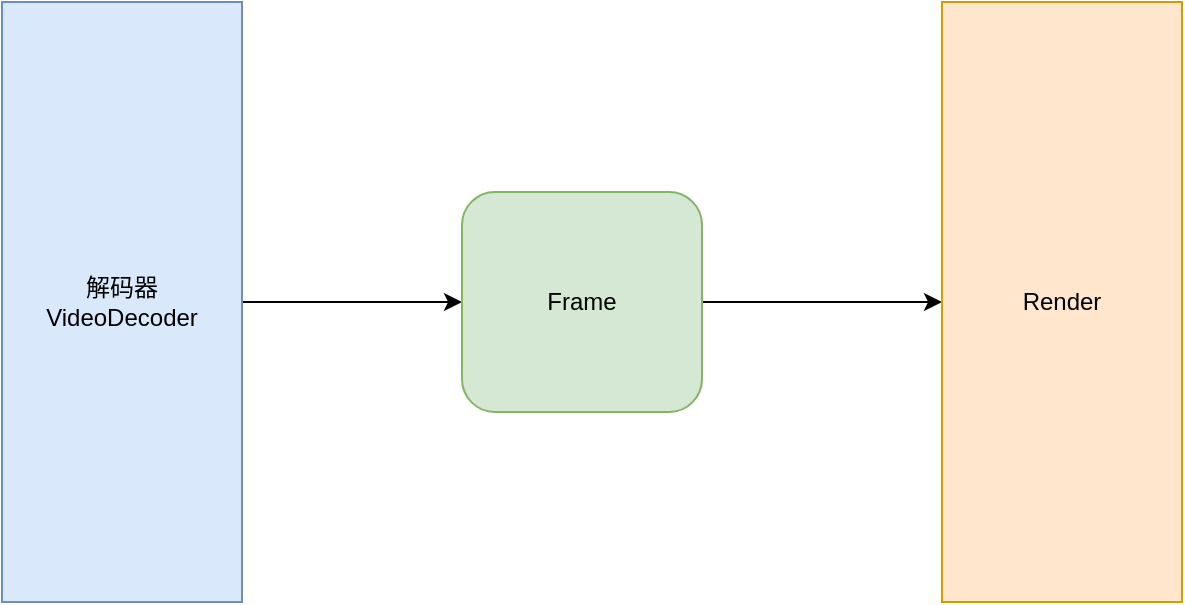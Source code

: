 <mxfile version="23.1.2" type="github">
  <diagram name="Page-1" id="MlDlxrWb5CEqYmZRVi0R">
    <mxGraphModel dx="2074" dy="1106" grid="1" gridSize="10" guides="1" tooltips="1" connect="1" arrows="1" fold="1" page="1" pageScale="1" pageWidth="850" pageHeight="1100" math="0" shadow="0">
      <root>
        <mxCell id="0" />
        <mxCell id="1" parent="0" />
        <mxCell id="oQyc2kmPpZnd0EM6YDhd-1" style="edgeStyle=orthogonalEdgeStyle;rounded=0;orthogonalLoop=1;jettySize=auto;html=1;exitX=1;exitY=0.5;exitDx=0;exitDy=0;entryX=0;entryY=0.5;entryDx=0;entryDy=0;" edge="1" parent="1" source="oQyc2kmPpZnd0EM6YDhd-5" target="oQyc2kmPpZnd0EM6YDhd-2">
          <mxGeometry relative="1" as="geometry">
            <mxPoint x="470" y="320" as="sourcePoint" />
          </mxGeometry>
        </mxCell>
        <mxCell id="oQyc2kmPpZnd0EM6YDhd-2" value="Render" style="rounded=0;whiteSpace=wrap;html=1;fillColor=#ffe6cc;strokeColor=#d79b00;" vertex="1" parent="1">
          <mxGeometry x="570" y="170" width="120" height="300" as="geometry" />
        </mxCell>
        <mxCell id="oQyc2kmPpZnd0EM6YDhd-3" style="edgeStyle=orthogonalEdgeStyle;rounded=0;orthogonalLoop=1;jettySize=auto;html=1;exitX=1;exitY=0.5;exitDx=0;exitDy=0;entryX=0;entryY=0.5;entryDx=0;entryDy=0;" edge="1" parent="1" source="oQyc2kmPpZnd0EM6YDhd-4" target="oQyc2kmPpZnd0EM6YDhd-5">
          <mxGeometry relative="1" as="geometry" />
        </mxCell>
        <mxCell id="oQyc2kmPpZnd0EM6YDhd-4" value="解码器&lt;br&gt;VideoDecoder" style="rounded=0;whiteSpace=wrap;html=1;fillColor=#dae8fc;strokeColor=#6c8ebf;" vertex="1" parent="1">
          <mxGeometry x="100" y="170" width="120" height="300" as="geometry" />
        </mxCell>
        <mxCell id="oQyc2kmPpZnd0EM6YDhd-5" value="Frame" style="rounded=1;whiteSpace=wrap;html=1;fillColor=#d5e8d4;strokeColor=#82b366;" vertex="1" parent="1">
          <mxGeometry x="330" y="265" width="120" height="110" as="geometry" />
        </mxCell>
      </root>
    </mxGraphModel>
  </diagram>
</mxfile>
